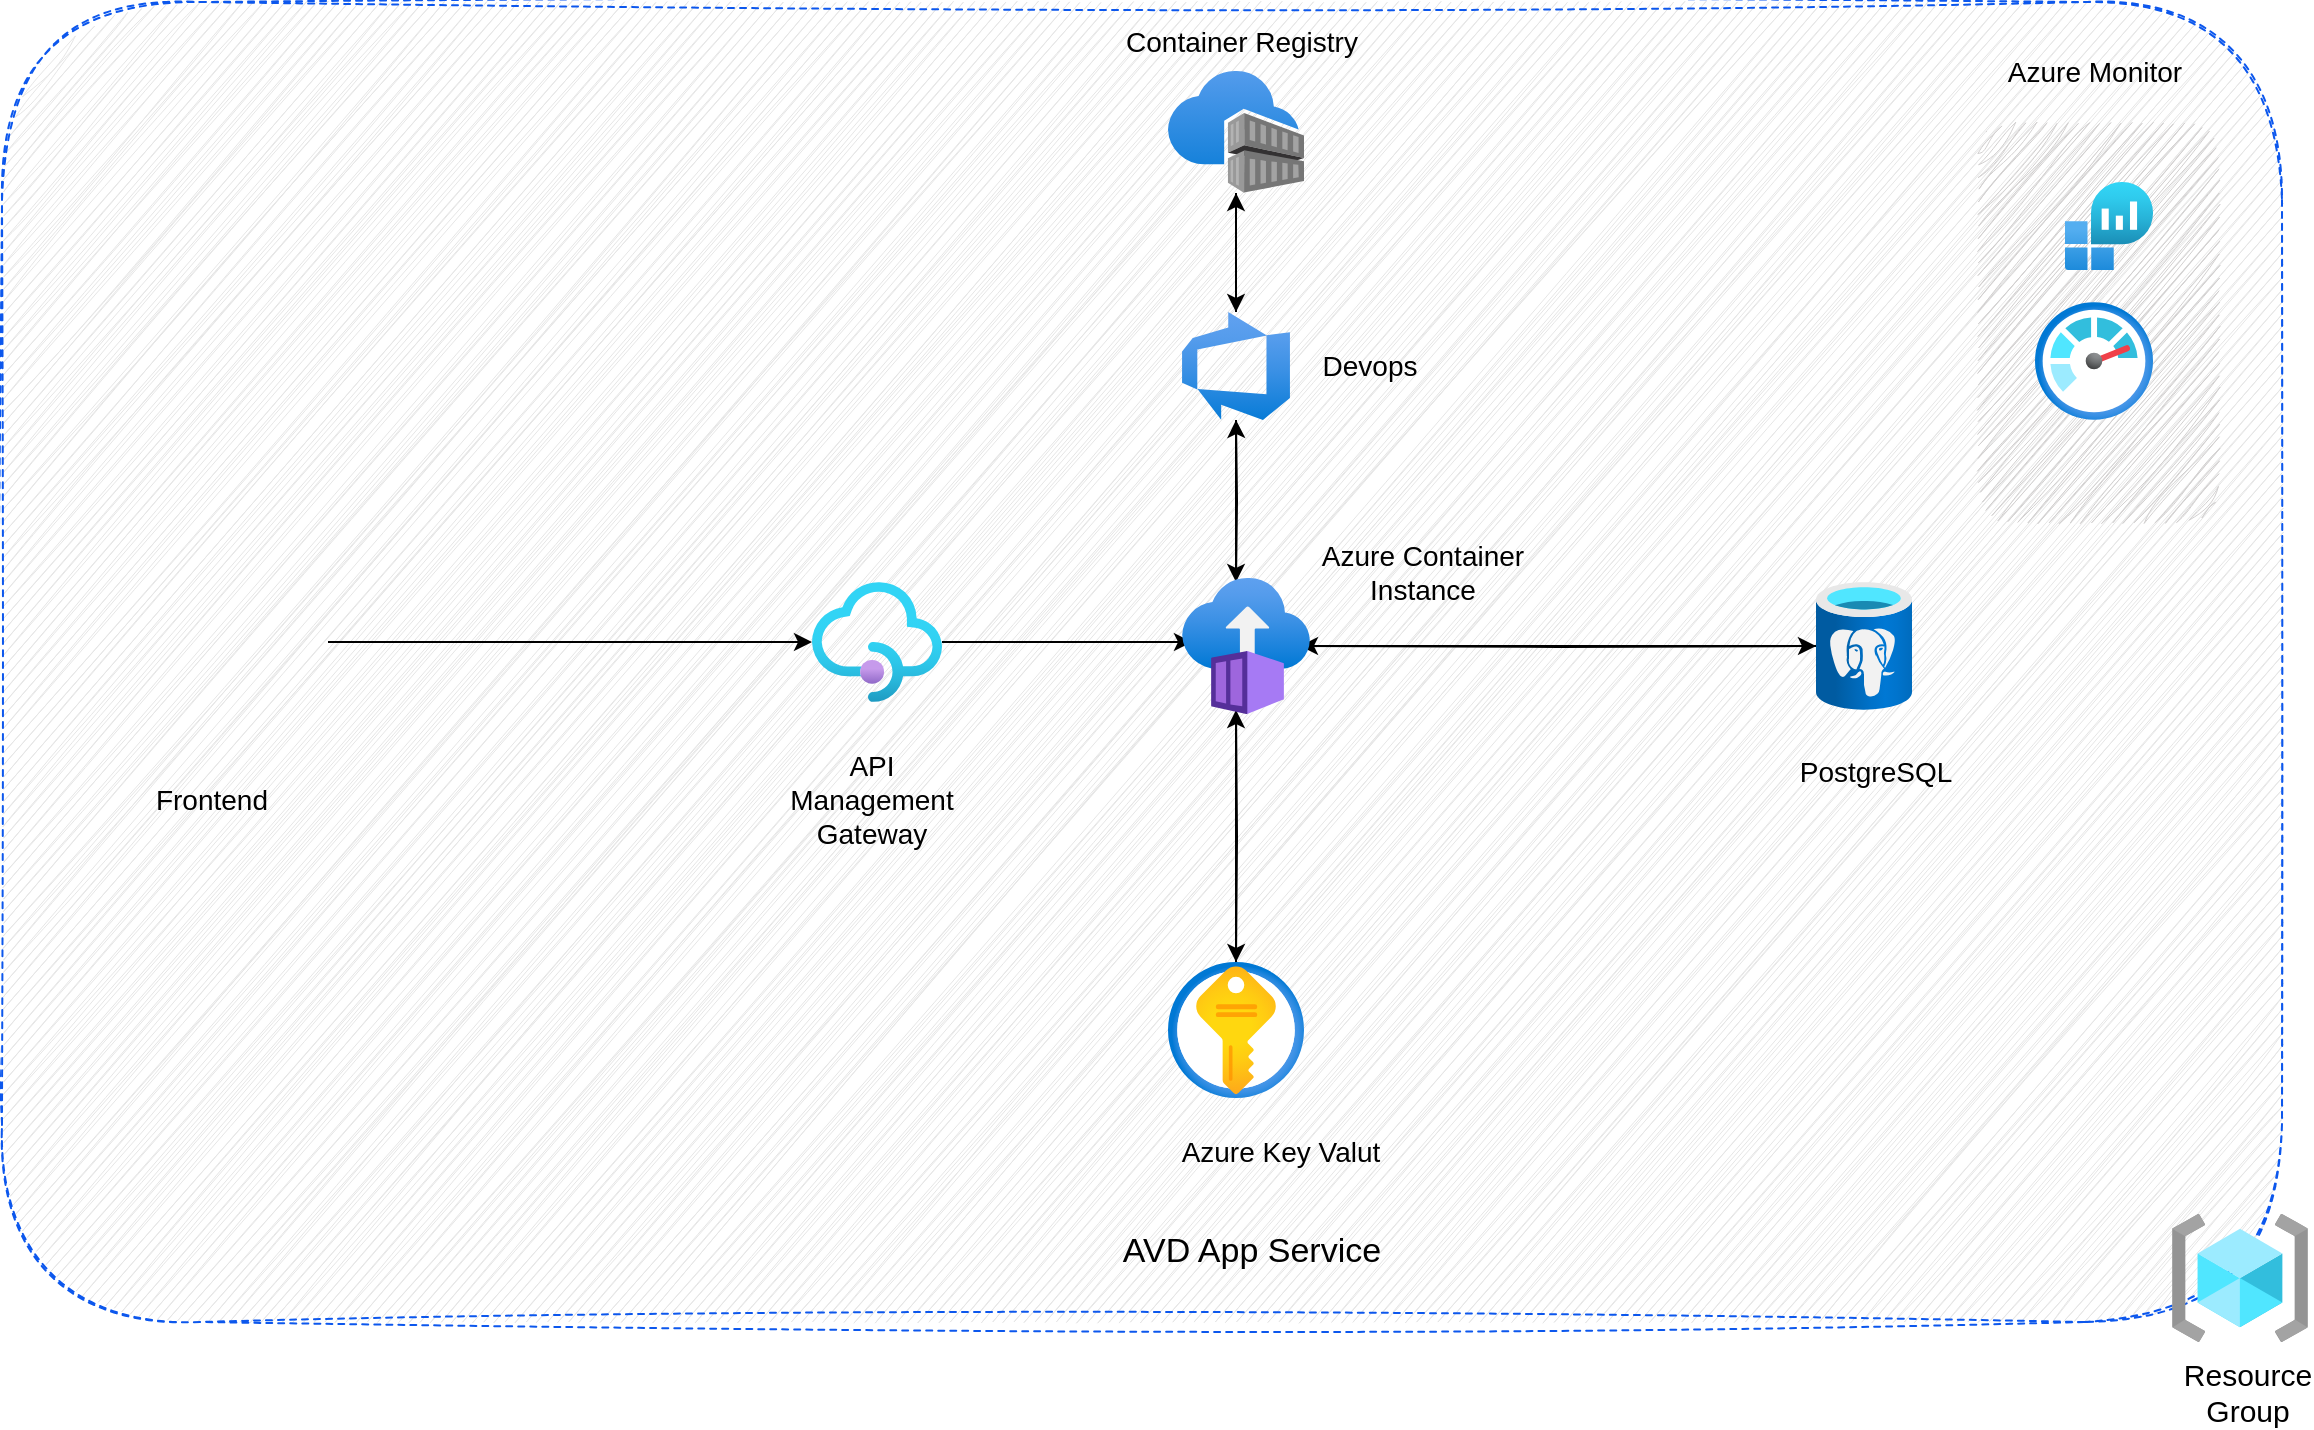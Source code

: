 <mxfile version="22.1.7" type="device">
  <diagram name="Page-1" id="JYXHyseqP5_zEm-ljBrs">
    <mxGraphModel dx="3244" dy="1260" grid="1" gridSize="10" guides="1" tooltips="1" connect="1" arrows="1" fold="1" page="1" pageScale="1" pageWidth="850" pageHeight="1100" math="0" shadow="0">
      <root>
        <mxCell id="0" />
        <mxCell id="1" parent="0" />
        <mxCell id="xEJUAmrWg28aFrXZfl5t-11" value="" style="rounded=1;whiteSpace=wrap;html=1;dashed=1;fillColor=#E6E6E6;fontColor=#333333;strokeColor=#0c57ed;glass=0;gradientColor=none;sketch=1;curveFitting=1;jiggle=2;shadow=0;" vertex="1" parent="1">
          <mxGeometry x="-425" y="40" width="1140" height="660" as="geometry" />
        </mxCell>
        <mxCell id="xEJUAmrWg28aFrXZfl5t-34" value="" style="rounded=1;whiteSpace=wrap;html=1;fillColor=#d2d0d0;strokeColor=none;sketch=1;curveFitting=1;jiggle=2;" vertex="1" parent="1">
          <mxGeometry x="563" y="100" width="120" height="200" as="geometry" />
        </mxCell>
        <mxCell id="xEJUAmrWg28aFrXZfl5t-27" style="edgeStyle=orthogonalEdgeStyle;rounded=0;orthogonalLoop=1;jettySize=auto;html=1;" edge="1" parent="1" source="xEJUAmrWg28aFrXZfl5t-8">
          <mxGeometry relative="1" as="geometry">
            <mxPoint x="224" y="362" as="targetPoint" />
          </mxGeometry>
        </mxCell>
        <mxCell id="xEJUAmrWg28aFrXZfl5t-8" value="" style="image;aspect=fixed;html=1;points=[];align=center;fontSize=12;image=img/lib/azure2/databases/Azure_Database_PostgreSQL_Server.svg;" vertex="1" parent="1">
          <mxGeometry x="482" y="330" width="48" height="64" as="geometry" />
        </mxCell>
        <mxCell id="xEJUAmrWg28aFrXZfl5t-42" style="edgeStyle=orthogonalEdgeStyle;rounded=0;orthogonalLoop=1;jettySize=auto;html=1;" edge="1" parent="1" source="xEJUAmrWg28aFrXZfl5t-6" target="xEJUAmrWg28aFrXZfl5t-37">
          <mxGeometry relative="1" as="geometry" />
        </mxCell>
        <mxCell id="xEJUAmrWg28aFrXZfl5t-6" value="" style="image;aspect=fixed;html=1;points=[];align=center;fontSize=12;image=img/lib/azure2/containers/Container_Registries.svg;" vertex="1" parent="1">
          <mxGeometry x="158" y="74.5" width="68" height="61" as="geometry" />
        </mxCell>
        <mxCell id="xEJUAmrWg28aFrXZfl5t-20" style="edgeStyle=orthogonalEdgeStyle;rounded=0;orthogonalLoop=1;jettySize=auto;html=1;" edge="1" parent="1" target="xEJUAmrWg28aFrXZfl5t-15">
          <mxGeometry relative="1" as="geometry">
            <mxPoint x="192" y="394" as="sourcePoint" />
          </mxGeometry>
        </mxCell>
        <mxCell id="xEJUAmrWg28aFrXZfl5t-21" style="edgeStyle=orthogonalEdgeStyle;rounded=0;orthogonalLoop=1;jettySize=auto;html=1;" edge="1" parent="1" target="xEJUAmrWg28aFrXZfl5t-8">
          <mxGeometry relative="1" as="geometry">
            <mxPoint x="224" y="362" as="sourcePoint" />
          </mxGeometry>
        </mxCell>
        <mxCell id="xEJUAmrWg28aFrXZfl5t-38" value="" style="edgeStyle=orthogonalEdgeStyle;rounded=0;orthogonalLoop=1;jettySize=auto;html=1;" edge="1" parent="1" target="xEJUAmrWg28aFrXZfl5t-37">
          <mxGeometry relative="1" as="geometry">
            <mxPoint x="192" y="330" as="sourcePoint" />
          </mxGeometry>
        </mxCell>
        <mxCell id="xEJUAmrWg28aFrXZfl5t-5" value="" style="image;aspect=fixed;html=1;points=[];align=center;fontSize=12;image=img/lib/azure2/integration/API_Management_Services.svg;" vertex="1" parent="1">
          <mxGeometry x="-20" y="330" width="65" height="60" as="geometry" />
        </mxCell>
        <mxCell id="xEJUAmrWg28aFrXZfl5t-16" style="edgeStyle=orthogonalEdgeStyle;rounded=0;orthogonalLoop=1;jettySize=auto;html=1;" edge="1" parent="1" source="xEJUAmrWg28aFrXZfl5t-14" target="xEJUAmrWg28aFrXZfl5t-5">
          <mxGeometry relative="1" as="geometry" />
        </mxCell>
        <mxCell id="xEJUAmrWg28aFrXZfl5t-14" value="" style="shape=image;html=1;verticalAlign=top;verticalLabelPosition=bottom;labelBackgroundColor=#ffffff;imageAspect=0;aspect=fixed;image=https://cdn1.iconfinder.com/data/icons/unicons-line-vol-5/24/react-128.png" vertex="1" parent="1">
          <mxGeometry x="-390" y="296" width="128" height="128" as="geometry" />
        </mxCell>
        <mxCell id="xEJUAmrWg28aFrXZfl5t-29" style="edgeStyle=orthogonalEdgeStyle;rounded=0;orthogonalLoop=1;jettySize=auto;html=1;" edge="1" parent="1" source="xEJUAmrWg28aFrXZfl5t-15">
          <mxGeometry relative="1" as="geometry">
            <mxPoint x="192" y="394" as="targetPoint" />
          </mxGeometry>
        </mxCell>
        <mxCell id="xEJUAmrWg28aFrXZfl5t-15" value="" style="image;aspect=fixed;html=1;points=[];align=center;fontSize=12;image=img/lib/azure2/security/Key_Vaults.svg;" vertex="1" parent="1">
          <mxGeometry x="158" y="520" width="68" height="68" as="geometry" />
        </mxCell>
        <mxCell id="xEJUAmrWg28aFrXZfl5t-17" style="edgeStyle=orthogonalEdgeStyle;rounded=0;orthogonalLoop=1;jettySize=auto;html=1;entryX=0.156;entryY=0.469;entryDx=0;entryDy=0;entryPerimeter=0;" edge="1" parent="1" source="xEJUAmrWg28aFrXZfl5t-5">
          <mxGeometry relative="1" as="geometry">
            <mxPoint x="169.984" y="360.016" as="targetPoint" />
          </mxGeometry>
        </mxCell>
        <mxCell id="xEJUAmrWg28aFrXZfl5t-22" value="" style="image;aspect=fixed;html=1;points=[];align=center;fontSize=12;image=img/lib/azure2/general/Resource_Groups.svg;" vertex="1" parent="1">
          <mxGeometry x="660" y="646" width="68" height="64" as="geometry" />
        </mxCell>
        <mxCell id="xEJUAmrWg28aFrXZfl5t-23" value="&lt;font style=&quot;font-size: 15px;&quot;&gt;Resource Group&lt;/font&gt;" style="text;html=1;strokeColor=none;fillColor=none;align=center;verticalAlign=middle;whiteSpace=wrap;rounded=0;" vertex="1" parent="1">
          <mxGeometry x="668" y="720" width="60" height="30" as="geometry" />
        </mxCell>
        <mxCell id="xEJUAmrWg28aFrXZfl5t-24" value="&lt;font style=&quot;font-size: 14px;&quot;&gt;Azure Key Valut&lt;/font&gt;" style="text;html=1;strokeColor=none;fillColor=none;align=center;verticalAlign=middle;whiteSpace=wrap;rounded=0;" vertex="1" parent="1">
          <mxGeometry x="130" y="600" width="169" height="30" as="geometry" />
        </mxCell>
        <mxCell id="xEJUAmrWg28aFrXZfl5t-25" value="&lt;font style=&quot;font-size: 14px;&quot;&gt;Frontend&lt;/font&gt;" style="text;html=1;strokeColor=none;fillColor=none;align=center;verticalAlign=middle;whiteSpace=wrap;rounded=0;" vertex="1" parent="1">
          <mxGeometry x="-350" y="424" width="60" height="30" as="geometry" />
        </mxCell>
        <mxCell id="xEJUAmrWg28aFrXZfl5t-26" value="&lt;font style=&quot;font-size: 14px;&quot;&gt;API Management Gateway&lt;/font&gt;" style="text;html=1;strokeColor=none;fillColor=none;align=center;verticalAlign=middle;whiteSpace=wrap;rounded=0;" vertex="1" parent="1">
          <mxGeometry x="-20" y="424" width="60" height="30" as="geometry" />
        </mxCell>
        <mxCell id="xEJUAmrWg28aFrXZfl5t-30" value="&lt;font style=&quot;font-size: 14px;&quot;&gt;Container Registry&lt;/font&gt;" style="text;html=1;strokeColor=none;fillColor=none;align=center;verticalAlign=middle;whiteSpace=wrap;rounded=0;" vertex="1" parent="1">
          <mxGeometry x="130" y="44.5" width="130" height="30" as="geometry" />
        </mxCell>
        <mxCell id="xEJUAmrWg28aFrXZfl5t-32" value="&lt;font style=&quot;font-size: 14px;&quot;&gt;PostgreSQL&lt;/font&gt;" style="text;html=1;strokeColor=none;fillColor=none;align=center;verticalAlign=middle;whiteSpace=wrap;rounded=0;" vertex="1" parent="1">
          <mxGeometry x="482" y="410" width="60" height="30" as="geometry" />
        </mxCell>
        <mxCell id="xEJUAmrWg28aFrXZfl5t-33" value="&lt;font style=&quot;font-size: 17px;&quot;&gt;AVD App Service&lt;/font&gt;" style="text;html=1;strokeColor=none;fillColor=none;align=center;verticalAlign=middle;whiteSpace=wrap;rounded=0;" vertex="1" parent="1">
          <mxGeometry x="90" y="650" width="220" height="30" as="geometry" />
        </mxCell>
        <mxCell id="xEJUAmrWg28aFrXZfl5t-9" value="" style="image;aspect=fixed;html=1;points=[];align=center;fontSize=12;image=img/lib/azure2/management_governance/Monitor.svg;" vertex="1" parent="1">
          <mxGeometry x="591.5" y="190" width="59" height="59" as="geometry" />
        </mxCell>
        <mxCell id="xEJUAmrWg28aFrXZfl5t-10" value="" style="image;aspect=fixed;html=1;points=[];align=center;fontSize=12;image=img/lib/azure2/analytics/Log_Analytics_Workspaces.svg;" vertex="1" parent="1">
          <mxGeometry x="606.5" y="130" width="44" height="44" as="geometry" />
        </mxCell>
        <mxCell id="xEJUAmrWg28aFrXZfl5t-35" value="&lt;font style=&quot;font-size: 14px;&quot;&gt;Azure Monitor&lt;/font&gt;" style="text;html=1;strokeColor=none;fillColor=none;align=center;verticalAlign=middle;whiteSpace=wrap;rounded=0;" vertex="1" parent="1">
          <mxGeometry x="574.5" y="60" width="93" height="30" as="geometry" />
        </mxCell>
        <mxCell id="xEJUAmrWg28aFrXZfl5t-41" style="edgeStyle=orthogonalEdgeStyle;rounded=0;orthogonalLoop=1;jettySize=auto;html=1;" edge="1" parent="1" source="xEJUAmrWg28aFrXZfl5t-37" target="xEJUAmrWg28aFrXZfl5t-6">
          <mxGeometry relative="1" as="geometry" />
        </mxCell>
        <mxCell id="xEJUAmrWg28aFrXZfl5t-43" style="edgeStyle=orthogonalEdgeStyle;rounded=0;orthogonalLoop=1;jettySize=auto;html=1;" edge="1" parent="1" source="xEJUAmrWg28aFrXZfl5t-37">
          <mxGeometry relative="1" as="geometry">
            <mxPoint x="192" y="330" as="targetPoint" />
          </mxGeometry>
        </mxCell>
        <mxCell id="xEJUAmrWg28aFrXZfl5t-37" value="" style="image;aspect=fixed;html=1;points=[];align=center;fontSize=12;image=img/lib/azure2/devops/Azure_DevOps.svg;" vertex="1" parent="1">
          <mxGeometry x="165" y="195" width="54" height="54" as="geometry" />
        </mxCell>
        <mxCell id="xEJUAmrWg28aFrXZfl5t-44" value="" style="image;aspect=fixed;html=1;points=[];align=center;fontSize=12;image=img/lib/azure2/compute/Container_Instances.svg;" vertex="1" parent="1">
          <mxGeometry x="165" y="328" width="64" height="68" as="geometry" />
        </mxCell>
        <mxCell id="xEJUAmrWg28aFrXZfl5t-45" value="&lt;font style=&quot;font-size: 14px;&quot;&gt;Azure Container Instance&lt;/font&gt;" style="text;html=1;strokeColor=none;fillColor=none;align=center;verticalAlign=middle;whiteSpace=wrap;rounded=0;" vertex="1" parent="1">
          <mxGeometry x="210" y="310" width="151" height="30" as="geometry" />
        </mxCell>
        <mxCell id="xEJUAmrWg28aFrXZfl5t-46" value="&lt;font style=&quot;font-size: 14px;&quot;&gt;Devops&lt;/font&gt;" style="text;html=1;strokeColor=none;fillColor=none;align=center;verticalAlign=middle;whiteSpace=wrap;rounded=0;" vertex="1" parent="1">
          <mxGeometry x="229" y="207" width="60" height="30" as="geometry" />
        </mxCell>
      </root>
    </mxGraphModel>
  </diagram>
</mxfile>
